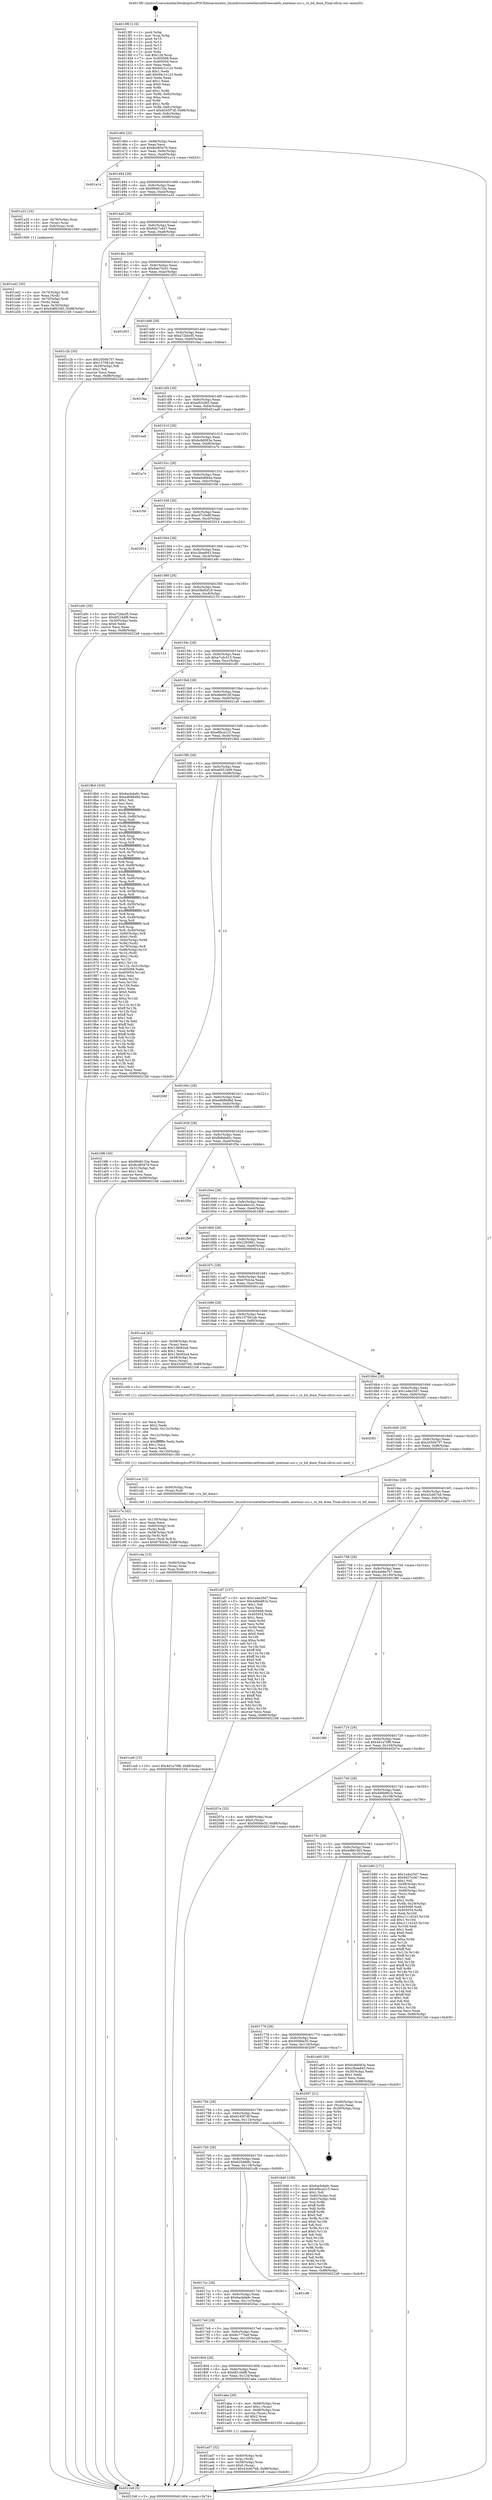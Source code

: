 digraph "0x4013f0" {
  label = "0x4013f0 (/mnt/c/Users/mathe/Desktop/tcc/POCII/binaries/extr_linuxdriversnetethernetfreescalefs_enetmac-scc.c_rx_bd_done_Final-ollvm.out::main(0))"
  labelloc = "t"
  node[shape=record]

  Entry [label="",width=0.3,height=0.3,shape=circle,fillcolor=black,style=filled]
  "0x401464" [label="{
     0x401464 [32]\l
     | [instrs]\l
     &nbsp;&nbsp;0x401464 \<+6\>: mov -0x88(%rbp),%eax\l
     &nbsp;&nbsp;0x40146a \<+2\>: mov %eax,%ecx\l
     &nbsp;&nbsp;0x40146c \<+6\>: sub $0x8cd85d78,%ecx\l
     &nbsp;&nbsp;0x401472 \<+6\>: mov %eax,-0x9c(%rbp)\l
     &nbsp;&nbsp;0x401478 \<+6\>: mov %ecx,-0xa0(%rbp)\l
     &nbsp;&nbsp;0x40147e \<+6\>: je 0000000000401a14 \<main+0x624\>\l
  }"]
  "0x401a14" [label="{
     0x401a14\l
  }", style=dashed]
  "0x401484" [label="{
     0x401484 [28]\l
     | [instrs]\l
     &nbsp;&nbsp;0x401484 \<+5\>: jmp 0000000000401489 \<main+0x99\>\l
     &nbsp;&nbsp;0x401489 \<+6\>: mov -0x9c(%rbp),%eax\l
     &nbsp;&nbsp;0x40148f \<+5\>: sub $0x9948133a,%eax\l
     &nbsp;&nbsp;0x401494 \<+6\>: mov %eax,-0xa4(%rbp)\l
     &nbsp;&nbsp;0x40149a \<+6\>: je 0000000000401a32 \<main+0x642\>\l
  }"]
  Exit [label="",width=0.3,height=0.3,shape=circle,fillcolor=black,style=filled,peripheries=2]
  "0x401a32" [label="{
     0x401a32 [16]\l
     | [instrs]\l
     &nbsp;&nbsp;0x401a32 \<+4\>: mov -0x78(%rbp),%rax\l
     &nbsp;&nbsp;0x401a36 \<+3\>: mov (%rax),%rax\l
     &nbsp;&nbsp;0x401a39 \<+4\>: mov 0x8(%rax),%rdi\l
     &nbsp;&nbsp;0x401a3d \<+5\>: call 0000000000401060 \<atoi@plt\>\l
     | [calls]\l
     &nbsp;&nbsp;0x401060 \{1\} (unknown)\l
  }"]
  "0x4014a0" [label="{
     0x4014a0 [28]\l
     | [instrs]\l
     &nbsp;&nbsp;0x4014a0 \<+5\>: jmp 00000000004014a5 \<main+0xb5\>\l
     &nbsp;&nbsp;0x4014a5 \<+6\>: mov -0x9c(%rbp),%eax\l
     &nbsp;&nbsp;0x4014ab \<+5\>: sub $0x9d27cd47,%eax\l
     &nbsp;&nbsp;0x4014b0 \<+6\>: mov %eax,-0xa8(%rbp)\l
     &nbsp;&nbsp;0x4014b6 \<+6\>: je 0000000000401c2b \<main+0x83b\>\l
  }"]
  "0x401ce9" [label="{
     0x401ce9 [15]\l
     | [instrs]\l
     &nbsp;&nbsp;0x401ce9 \<+10\>: movl $0x4d1a70f9,-0x88(%rbp)\l
     &nbsp;&nbsp;0x401cf3 \<+5\>: jmp 00000000004021b8 \<main+0xdc8\>\l
  }"]
  "0x401c2b" [label="{
     0x401c2b [30]\l
     | [instrs]\l
     &nbsp;&nbsp;0x401c2b \<+5\>: mov $0x2050b757,%eax\l
     &nbsp;&nbsp;0x401c30 \<+5\>: mov $0x157081ab,%ecx\l
     &nbsp;&nbsp;0x401c35 \<+3\>: mov -0x29(%rbp),%dl\l
     &nbsp;&nbsp;0x401c38 \<+3\>: test $0x1,%dl\l
     &nbsp;&nbsp;0x401c3b \<+3\>: cmovne %ecx,%eax\l
     &nbsp;&nbsp;0x401c3e \<+6\>: mov %eax,-0x88(%rbp)\l
     &nbsp;&nbsp;0x401c44 \<+5\>: jmp 00000000004021b8 \<main+0xdc8\>\l
  }"]
  "0x4014bc" [label="{
     0x4014bc [28]\l
     | [instrs]\l
     &nbsp;&nbsp;0x4014bc \<+5\>: jmp 00000000004014c1 \<main+0xd1\>\l
     &nbsp;&nbsp;0x4014c1 \<+6\>: mov -0x9c(%rbp),%eax\l
     &nbsp;&nbsp;0x4014c7 \<+5\>: sub $0x9ee75c01,%eax\l
     &nbsp;&nbsp;0x4014cc \<+6\>: mov %eax,-0xac(%rbp)\l
     &nbsp;&nbsp;0x4014d2 \<+6\>: je 0000000000401d53 \<main+0x963\>\l
  }"]
  "0x401cda" [label="{
     0x401cda [15]\l
     | [instrs]\l
     &nbsp;&nbsp;0x401cda \<+4\>: mov -0x60(%rbp),%rax\l
     &nbsp;&nbsp;0x401cde \<+3\>: mov (%rax),%rax\l
     &nbsp;&nbsp;0x401ce1 \<+3\>: mov %rax,%rdi\l
     &nbsp;&nbsp;0x401ce4 \<+5\>: call 0000000000401030 \<free@plt\>\l
     | [calls]\l
     &nbsp;&nbsp;0x401030 \{1\} (unknown)\l
  }"]
  "0x401d53" [label="{
     0x401d53\l
  }", style=dashed]
  "0x4014d8" [label="{
     0x4014d8 [28]\l
     | [instrs]\l
     &nbsp;&nbsp;0x4014d8 \<+5\>: jmp 00000000004014dd \<main+0xed\>\l
     &nbsp;&nbsp;0x4014dd \<+6\>: mov -0x9c(%rbp),%eax\l
     &nbsp;&nbsp;0x4014e3 \<+5\>: sub $0xa72bbcf5,%eax\l
     &nbsp;&nbsp;0x4014e8 \<+6\>: mov %eax,-0xb0(%rbp)\l
     &nbsp;&nbsp;0x4014ee \<+6\>: je 0000000000401faa \<main+0xbba\>\l
  }"]
  "0x401c7a" [label="{
     0x401c7a [42]\l
     | [instrs]\l
     &nbsp;&nbsp;0x401c7a \<+6\>: mov -0x130(%rbp),%ecx\l
     &nbsp;&nbsp;0x401c80 \<+3\>: imul %eax,%ecx\l
     &nbsp;&nbsp;0x401c83 \<+4\>: mov -0x60(%rbp),%rdi\l
     &nbsp;&nbsp;0x401c87 \<+3\>: mov (%rdi),%rdi\l
     &nbsp;&nbsp;0x401c8a \<+4\>: mov -0x58(%rbp),%r8\l
     &nbsp;&nbsp;0x401c8e \<+3\>: movslq (%r8),%r8\l
     &nbsp;&nbsp;0x401c91 \<+4\>: mov %ecx,(%rdi,%r8,4)\l
     &nbsp;&nbsp;0x401c95 \<+10\>: movl $0x67fcb3a,-0x88(%rbp)\l
     &nbsp;&nbsp;0x401c9f \<+5\>: jmp 00000000004021b8 \<main+0xdc8\>\l
  }"]
  "0x401faa" [label="{
     0x401faa\l
  }", style=dashed]
  "0x4014f4" [label="{
     0x4014f4 [28]\l
     | [instrs]\l
     &nbsp;&nbsp;0x4014f4 \<+5\>: jmp 00000000004014f9 \<main+0x109\>\l
     &nbsp;&nbsp;0x4014f9 \<+6\>: mov -0x9c(%rbp),%eax\l
     &nbsp;&nbsp;0x4014ff \<+5\>: sub $0xaf53cf05,%eax\l
     &nbsp;&nbsp;0x401504 \<+6\>: mov %eax,-0xb4(%rbp)\l
     &nbsp;&nbsp;0x40150a \<+6\>: je 0000000000401ea8 \<main+0xab8\>\l
  }"]
  "0x401c4e" [label="{
     0x401c4e [44]\l
     | [instrs]\l
     &nbsp;&nbsp;0x401c4e \<+2\>: xor %ecx,%ecx\l
     &nbsp;&nbsp;0x401c50 \<+5\>: mov $0x2,%edx\l
     &nbsp;&nbsp;0x401c55 \<+6\>: mov %edx,-0x12c(%rbp)\l
     &nbsp;&nbsp;0x401c5b \<+1\>: cltd\l
     &nbsp;&nbsp;0x401c5c \<+6\>: mov -0x12c(%rbp),%esi\l
     &nbsp;&nbsp;0x401c62 \<+2\>: idiv %esi\l
     &nbsp;&nbsp;0x401c64 \<+6\>: imul $0xfffffffe,%edx,%edx\l
     &nbsp;&nbsp;0x401c6a \<+3\>: sub $0x1,%ecx\l
     &nbsp;&nbsp;0x401c6d \<+2\>: sub %ecx,%edx\l
     &nbsp;&nbsp;0x401c6f \<+6\>: mov %edx,-0x130(%rbp)\l
     &nbsp;&nbsp;0x401c75 \<+5\>: call 0000000000401160 \<next_i\>\l
     | [calls]\l
     &nbsp;&nbsp;0x401160 \{1\} (/mnt/c/Users/mathe/Desktop/tcc/POCII/binaries/extr_linuxdriversnetethernetfreescalefs_enetmac-scc.c_rx_bd_done_Final-ollvm.out::next_i)\l
  }"]
  "0x401ea8" [label="{
     0x401ea8\l
  }", style=dashed]
  "0x401510" [label="{
     0x401510 [28]\l
     | [instrs]\l
     &nbsp;&nbsp;0x401510 \<+5\>: jmp 0000000000401515 \<main+0x125\>\l
     &nbsp;&nbsp;0x401515 \<+6\>: mov -0x9c(%rbp),%eax\l
     &nbsp;&nbsp;0x40151b \<+5\>: sub $0xbc8d083a,%eax\l
     &nbsp;&nbsp;0x401520 \<+6\>: mov %eax,-0xb8(%rbp)\l
     &nbsp;&nbsp;0x401526 \<+6\>: je 0000000000401a7e \<main+0x68e\>\l
  }"]
  "0x401ad7" [label="{
     0x401ad7 [32]\l
     | [instrs]\l
     &nbsp;&nbsp;0x401ad7 \<+4\>: mov -0x60(%rbp),%rdi\l
     &nbsp;&nbsp;0x401adb \<+3\>: mov %rax,(%rdi)\l
     &nbsp;&nbsp;0x401ade \<+4\>: mov -0x58(%rbp),%rax\l
     &nbsp;&nbsp;0x401ae2 \<+6\>: movl $0x0,(%rax)\l
     &nbsp;&nbsp;0x401ae8 \<+10\>: movl $0x43cb07e6,-0x88(%rbp)\l
     &nbsp;&nbsp;0x401af2 \<+5\>: jmp 00000000004021b8 \<main+0xdc8\>\l
  }"]
  "0x401a7e" [label="{
     0x401a7e\l
  }", style=dashed]
  "0x40152c" [label="{
     0x40152c [28]\l
     | [instrs]\l
     &nbsp;&nbsp;0x40152c \<+5\>: jmp 0000000000401531 \<main+0x141\>\l
     &nbsp;&nbsp;0x401531 \<+6\>: mov -0x9c(%rbp),%eax\l
     &nbsp;&nbsp;0x401537 \<+5\>: sub $0xbebd6b4a,%eax\l
     &nbsp;&nbsp;0x40153c \<+6\>: mov %eax,-0xbc(%rbp)\l
     &nbsp;&nbsp;0x401542 \<+6\>: je 0000000000401f4f \<main+0xb5f\>\l
  }"]
  "0x401820" [label="{
     0x401820\l
  }", style=dashed]
  "0x401f4f" [label="{
     0x401f4f\l
  }", style=dashed]
  "0x401548" [label="{
     0x401548 [28]\l
     | [instrs]\l
     &nbsp;&nbsp;0x401548 \<+5\>: jmp 000000000040154d \<main+0x15d\>\l
     &nbsp;&nbsp;0x40154d \<+6\>: mov -0x9c(%rbp),%eax\l
     &nbsp;&nbsp;0x401553 \<+5\>: sub $0xc07c5e9f,%eax\l
     &nbsp;&nbsp;0x401558 \<+6\>: mov %eax,-0xc0(%rbp)\l
     &nbsp;&nbsp;0x40155e \<+6\>: je 0000000000402014 \<main+0xc24\>\l
  }"]
  "0x401aba" [label="{
     0x401aba [29]\l
     | [instrs]\l
     &nbsp;&nbsp;0x401aba \<+4\>: mov -0x68(%rbp),%rax\l
     &nbsp;&nbsp;0x401abe \<+6\>: movl $0x1,(%rax)\l
     &nbsp;&nbsp;0x401ac4 \<+4\>: mov -0x68(%rbp),%rax\l
     &nbsp;&nbsp;0x401ac8 \<+3\>: movslq (%rax),%rax\l
     &nbsp;&nbsp;0x401acb \<+4\>: shl $0x2,%rax\l
     &nbsp;&nbsp;0x401acf \<+3\>: mov %rax,%rdi\l
     &nbsp;&nbsp;0x401ad2 \<+5\>: call 0000000000401050 \<malloc@plt\>\l
     | [calls]\l
     &nbsp;&nbsp;0x401050 \{1\} (unknown)\l
  }"]
  "0x402014" [label="{
     0x402014\l
  }", style=dashed]
  "0x401564" [label="{
     0x401564 [28]\l
     | [instrs]\l
     &nbsp;&nbsp;0x401564 \<+5\>: jmp 0000000000401569 \<main+0x179\>\l
     &nbsp;&nbsp;0x401569 \<+6\>: mov -0x9c(%rbp),%eax\l
     &nbsp;&nbsp;0x40156f \<+5\>: sub $0xc3bee843,%eax\l
     &nbsp;&nbsp;0x401574 \<+6\>: mov %eax,-0xc4(%rbp)\l
     &nbsp;&nbsp;0x40157a \<+6\>: je 0000000000401a9c \<main+0x6ac\>\l
  }"]
  "0x401804" [label="{
     0x401804 [28]\l
     | [instrs]\l
     &nbsp;&nbsp;0x401804 \<+5\>: jmp 0000000000401809 \<main+0x419\>\l
     &nbsp;&nbsp;0x401809 \<+6\>: mov -0x9c(%rbp),%eax\l
     &nbsp;&nbsp;0x40180f \<+5\>: sub $0x6f216df8,%eax\l
     &nbsp;&nbsp;0x401814 \<+6\>: mov %eax,-0x124(%rbp)\l
     &nbsp;&nbsp;0x40181a \<+6\>: je 0000000000401aba \<main+0x6ca\>\l
  }"]
  "0x401a9c" [label="{
     0x401a9c [30]\l
     | [instrs]\l
     &nbsp;&nbsp;0x401a9c \<+5\>: mov $0xa72bbcf5,%eax\l
     &nbsp;&nbsp;0x401aa1 \<+5\>: mov $0x6f216df8,%ecx\l
     &nbsp;&nbsp;0x401aa6 \<+3\>: mov -0x30(%rbp),%edx\l
     &nbsp;&nbsp;0x401aa9 \<+3\>: cmp $0x0,%edx\l
     &nbsp;&nbsp;0x401aac \<+3\>: cmove %ecx,%eax\l
     &nbsp;&nbsp;0x401aaf \<+6\>: mov %eax,-0x88(%rbp)\l
     &nbsp;&nbsp;0x401ab5 \<+5\>: jmp 00000000004021b8 \<main+0xdc8\>\l
  }"]
  "0x401580" [label="{
     0x401580 [28]\l
     | [instrs]\l
     &nbsp;&nbsp;0x401580 \<+5\>: jmp 0000000000401585 \<main+0x195\>\l
     &nbsp;&nbsp;0x401585 \<+6\>: mov -0x9c(%rbp),%eax\l
     &nbsp;&nbsp;0x40158b \<+5\>: sub $0xd3bd5d18,%eax\l
     &nbsp;&nbsp;0x401590 \<+6\>: mov %eax,-0xc8(%rbp)\l
     &nbsp;&nbsp;0x401596 \<+6\>: je 0000000000402153 \<main+0xd63\>\l
  }"]
  "0x401de2" [label="{
     0x401de2\l
  }", style=dashed]
  "0x402153" [label="{
     0x402153\l
  }", style=dashed]
  "0x40159c" [label="{
     0x40159c [28]\l
     | [instrs]\l
     &nbsp;&nbsp;0x40159c \<+5\>: jmp 00000000004015a1 \<main+0x1b1\>\l
     &nbsp;&nbsp;0x4015a1 \<+6\>: mov -0x9c(%rbp),%eax\l
     &nbsp;&nbsp;0x4015a7 \<+5\>: sub $0xe7cdc515,%eax\l
     &nbsp;&nbsp;0x4015ac \<+6\>: mov %eax,-0xcc(%rbp)\l
     &nbsp;&nbsp;0x4015b2 \<+6\>: je 0000000000401df1 \<main+0xa01\>\l
  }"]
  "0x4017e8" [label="{
     0x4017e8 [28]\l
     | [instrs]\l
     &nbsp;&nbsp;0x4017e8 \<+5\>: jmp 00000000004017ed \<main+0x3fd\>\l
     &nbsp;&nbsp;0x4017ed \<+6\>: mov -0x9c(%rbp),%eax\l
     &nbsp;&nbsp;0x4017f3 \<+5\>: sub $0x6c777bef,%eax\l
     &nbsp;&nbsp;0x4017f8 \<+6\>: mov %eax,-0x120(%rbp)\l
     &nbsp;&nbsp;0x4017fe \<+6\>: je 0000000000401de2 \<main+0x9f2\>\l
  }"]
  "0x401df1" [label="{
     0x401df1\l
  }", style=dashed]
  "0x4015b8" [label="{
     0x4015b8 [28]\l
     | [instrs]\l
     &nbsp;&nbsp;0x4015b8 \<+5\>: jmp 00000000004015bd \<main+0x1cd\>\l
     &nbsp;&nbsp;0x4015bd \<+6\>: mov -0x9c(%rbp),%eax\l
     &nbsp;&nbsp;0x4015c3 \<+5\>: sub $0xe8e6916f,%eax\l
     &nbsp;&nbsp;0x4015c8 \<+6\>: mov %eax,-0xd0(%rbp)\l
     &nbsp;&nbsp;0x4015ce \<+6\>: je 00000000004021a9 \<main+0xdb9\>\l
  }"]
  "0x4020ac" [label="{
     0x4020ac\l
  }", style=dashed]
  "0x4021a9" [label="{
     0x4021a9\l
  }", style=dashed]
  "0x4015d4" [label="{
     0x4015d4 [28]\l
     | [instrs]\l
     &nbsp;&nbsp;0x4015d4 \<+5\>: jmp 00000000004015d9 \<main+0x1e9\>\l
     &nbsp;&nbsp;0x4015d9 \<+6\>: mov -0x9c(%rbp),%eax\l
     &nbsp;&nbsp;0x4015df \<+5\>: sub $0xe9bce215,%eax\l
     &nbsp;&nbsp;0x4015e4 \<+6\>: mov %eax,-0xd4(%rbp)\l
     &nbsp;&nbsp;0x4015ea \<+6\>: je 00000000004018b0 \<main+0x4c0\>\l
  }"]
  "0x4017cc" [label="{
     0x4017cc [28]\l
     | [instrs]\l
     &nbsp;&nbsp;0x4017cc \<+5\>: jmp 00000000004017d1 \<main+0x3e1\>\l
     &nbsp;&nbsp;0x4017d1 \<+6\>: mov -0x9c(%rbp),%eax\l
     &nbsp;&nbsp;0x4017d7 \<+5\>: sub $0x6acbda9c,%eax\l
     &nbsp;&nbsp;0x4017dc \<+6\>: mov %eax,-0x11c(%rbp)\l
     &nbsp;&nbsp;0x4017e2 \<+6\>: je 00000000004020ac \<main+0xcbc\>\l
  }"]
  "0x4018b0" [label="{
     0x4018b0 [326]\l
     | [instrs]\l
     &nbsp;&nbsp;0x4018b0 \<+5\>: mov $0x6acbda9c,%eax\l
     &nbsp;&nbsp;0x4018b5 \<+5\>: mov $0xed689d8d,%ecx\l
     &nbsp;&nbsp;0x4018ba \<+2\>: mov $0x1,%dl\l
     &nbsp;&nbsp;0x4018bc \<+2\>: xor %esi,%esi\l
     &nbsp;&nbsp;0x4018be \<+3\>: mov %rsp,%rdi\l
     &nbsp;&nbsp;0x4018c1 \<+4\>: add $0xfffffffffffffff0,%rdi\l
     &nbsp;&nbsp;0x4018c5 \<+3\>: mov %rdi,%rsp\l
     &nbsp;&nbsp;0x4018c8 \<+4\>: mov %rdi,-0x80(%rbp)\l
     &nbsp;&nbsp;0x4018cc \<+3\>: mov %rsp,%rdi\l
     &nbsp;&nbsp;0x4018cf \<+4\>: add $0xfffffffffffffff0,%rdi\l
     &nbsp;&nbsp;0x4018d3 \<+3\>: mov %rdi,%rsp\l
     &nbsp;&nbsp;0x4018d6 \<+3\>: mov %rsp,%r8\l
     &nbsp;&nbsp;0x4018d9 \<+4\>: add $0xfffffffffffffff0,%r8\l
     &nbsp;&nbsp;0x4018dd \<+3\>: mov %r8,%rsp\l
     &nbsp;&nbsp;0x4018e0 \<+4\>: mov %r8,-0x78(%rbp)\l
     &nbsp;&nbsp;0x4018e4 \<+3\>: mov %rsp,%r8\l
     &nbsp;&nbsp;0x4018e7 \<+4\>: add $0xfffffffffffffff0,%r8\l
     &nbsp;&nbsp;0x4018eb \<+3\>: mov %r8,%rsp\l
     &nbsp;&nbsp;0x4018ee \<+4\>: mov %r8,-0x70(%rbp)\l
     &nbsp;&nbsp;0x4018f2 \<+3\>: mov %rsp,%r8\l
     &nbsp;&nbsp;0x4018f5 \<+4\>: add $0xfffffffffffffff0,%r8\l
     &nbsp;&nbsp;0x4018f9 \<+3\>: mov %r8,%rsp\l
     &nbsp;&nbsp;0x4018fc \<+4\>: mov %r8,-0x68(%rbp)\l
     &nbsp;&nbsp;0x401900 \<+3\>: mov %rsp,%r8\l
     &nbsp;&nbsp;0x401903 \<+4\>: add $0xfffffffffffffff0,%r8\l
     &nbsp;&nbsp;0x401907 \<+3\>: mov %r8,%rsp\l
     &nbsp;&nbsp;0x40190a \<+4\>: mov %r8,-0x60(%rbp)\l
     &nbsp;&nbsp;0x40190e \<+3\>: mov %rsp,%r8\l
     &nbsp;&nbsp;0x401911 \<+4\>: add $0xfffffffffffffff0,%r8\l
     &nbsp;&nbsp;0x401915 \<+3\>: mov %r8,%rsp\l
     &nbsp;&nbsp;0x401918 \<+4\>: mov %r8,-0x58(%rbp)\l
     &nbsp;&nbsp;0x40191c \<+3\>: mov %rsp,%r8\l
     &nbsp;&nbsp;0x40191f \<+4\>: add $0xfffffffffffffff0,%r8\l
     &nbsp;&nbsp;0x401923 \<+3\>: mov %r8,%rsp\l
     &nbsp;&nbsp;0x401926 \<+4\>: mov %r8,-0x50(%rbp)\l
     &nbsp;&nbsp;0x40192a \<+3\>: mov %rsp,%r8\l
     &nbsp;&nbsp;0x40192d \<+4\>: add $0xfffffffffffffff0,%r8\l
     &nbsp;&nbsp;0x401931 \<+3\>: mov %r8,%rsp\l
     &nbsp;&nbsp;0x401934 \<+4\>: mov %r8,-0x48(%rbp)\l
     &nbsp;&nbsp;0x401938 \<+3\>: mov %rsp,%r8\l
     &nbsp;&nbsp;0x40193b \<+4\>: add $0xfffffffffffffff0,%r8\l
     &nbsp;&nbsp;0x40193f \<+3\>: mov %r8,%rsp\l
     &nbsp;&nbsp;0x401942 \<+4\>: mov %r8,-0x40(%rbp)\l
     &nbsp;&nbsp;0x401946 \<+4\>: mov -0x80(%rbp),%r8\l
     &nbsp;&nbsp;0x40194a \<+7\>: movl $0x0,(%r8)\l
     &nbsp;&nbsp;0x401951 \<+7\>: mov -0x8c(%rbp),%r9d\l
     &nbsp;&nbsp;0x401958 \<+3\>: mov %r9d,(%rdi)\l
     &nbsp;&nbsp;0x40195b \<+4\>: mov -0x78(%rbp),%r8\l
     &nbsp;&nbsp;0x40195f \<+7\>: mov -0x98(%rbp),%r10\l
     &nbsp;&nbsp;0x401966 \<+3\>: mov %r10,(%r8)\l
     &nbsp;&nbsp;0x401969 \<+3\>: cmpl $0x2,(%rdi)\l
     &nbsp;&nbsp;0x40196c \<+4\>: setne %r11b\l
     &nbsp;&nbsp;0x401970 \<+4\>: and $0x1,%r11b\l
     &nbsp;&nbsp;0x401974 \<+4\>: mov %r11b,-0x31(%rbp)\l
     &nbsp;&nbsp;0x401978 \<+7\>: mov 0x405068,%ebx\l
     &nbsp;&nbsp;0x40197f \<+8\>: mov 0x405054,%r14d\l
     &nbsp;&nbsp;0x401987 \<+3\>: sub $0x1,%esi\l
     &nbsp;&nbsp;0x40198a \<+3\>: mov %ebx,%r15d\l
     &nbsp;&nbsp;0x40198d \<+3\>: add %esi,%r15d\l
     &nbsp;&nbsp;0x401990 \<+4\>: imul %r15d,%ebx\l
     &nbsp;&nbsp;0x401994 \<+3\>: and $0x1,%ebx\l
     &nbsp;&nbsp;0x401997 \<+3\>: cmp $0x0,%ebx\l
     &nbsp;&nbsp;0x40199a \<+4\>: sete %r11b\l
     &nbsp;&nbsp;0x40199e \<+4\>: cmp $0xa,%r14d\l
     &nbsp;&nbsp;0x4019a2 \<+4\>: setl %r12b\l
     &nbsp;&nbsp;0x4019a6 \<+3\>: mov %r11b,%r13b\l
     &nbsp;&nbsp;0x4019a9 \<+4\>: xor $0xff,%r13b\l
     &nbsp;&nbsp;0x4019ad \<+3\>: mov %r12b,%sil\l
     &nbsp;&nbsp;0x4019b0 \<+4\>: xor $0xff,%sil\l
     &nbsp;&nbsp;0x4019b4 \<+3\>: xor $0x1,%dl\l
     &nbsp;&nbsp;0x4019b7 \<+3\>: mov %r13b,%dil\l
     &nbsp;&nbsp;0x4019ba \<+4\>: and $0xff,%dil\l
     &nbsp;&nbsp;0x4019be \<+3\>: and %dl,%r11b\l
     &nbsp;&nbsp;0x4019c1 \<+3\>: mov %sil,%r8b\l
     &nbsp;&nbsp;0x4019c4 \<+4\>: and $0xff,%r8b\l
     &nbsp;&nbsp;0x4019c8 \<+3\>: and %dl,%r12b\l
     &nbsp;&nbsp;0x4019cb \<+3\>: or %r11b,%dil\l
     &nbsp;&nbsp;0x4019ce \<+3\>: or %r12b,%r8b\l
     &nbsp;&nbsp;0x4019d1 \<+3\>: xor %r8b,%dil\l
     &nbsp;&nbsp;0x4019d4 \<+3\>: or %sil,%r13b\l
     &nbsp;&nbsp;0x4019d7 \<+4\>: xor $0xff,%r13b\l
     &nbsp;&nbsp;0x4019db \<+3\>: or $0x1,%dl\l
     &nbsp;&nbsp;0x4019de \<+3\>: and %dl,%r13b\l
     &nbsp;&nbsp;0x4019e1 \<+3\>: or %r13b,%dil\l
     &nbsp;&nbsp;0x4019e4 \<+4\>: test $0x1,%dil\l
     &nbsp;&nbsp;0x4019e8 \<+3\>: cmovne %ecx,%eax\l
     &nbsp;&nbsp;0x4019eb \<+6\>: mov %eax,-0x88(%rbp)\l
     &nbsp;&nbsp;0x4019f1 \<+5\>: jmp 00000000004021b8 \<main+0xdc8\>\l
  }"]
  "0x4015f0" [label="{
     0x4015f0 [28]\l
     | [instrs]\l
     &nbsp;&nbsp;0x4015f0 \<+5\>: jmp 00000000004015f5 \<main+0x205\>\l
     &nbsp;&nbsp;0x4015f5 \<+6\>: mov -0x9c(%rbp),%eax\l
     &nbsp;&nbsp;0x4015fb \<+5\>: sub $0xeb051b06,%eax\l
     &nbsp;&nbsp;0x401600 \<+6\>: mov %eax,-0xd8(%rbp)\l
     &nbsp;&nbsp;0x401606 \<+6\>: je 000000000040206f \<main+0xc7f\>\l
  }"]
  "0x401cf8" [label="{
     0x401cf8\l
  }", style=dashed]
  "0x40206f" [label="{
     0x40206f\l
  }", style=dashed]
  "0x40160c" [label="{
     0x40160c [28]\l
     | [instrs]\l
     &nbsp;&nbsp;0x40160c \<+5\>: jmp 0000000000401611 \<main+0x221\>\l
     &nbsp;&nbsp;0x401611 \<+6\>: mov -0x9c(%rbp),%eax\l
     &nbsp;&nbsp;0x401617 \<+5\>: sub $0xed689d8d,%eax\l
     &nbsp;&nbsp;0x40161c \<+6\>: mov %eax,-0xdc(%rbp)\l
     &nbsp;&nbsp;0x401622 \<+6\>: je 00000000004019f6 \<main+0x606\>\l
  }"]
  "0x401a42" [label="{
     0x401a42 [30]\l
     | [instrs]\l
     &nbsp;&nbsp;0x401a42 \<+4\>: mov -0x70(%rbp),%rdi\l
     &nbsp;&nbsp;0x401a46 \<+2\>: mov %eax,(%rdi)\l
     &nbsp;&nbsp;0x401a48 \<+4\>: mov -0x70(%rbp),%rdi\l
     &nbsp;&nbsp;0x401a4c \<+2\>: mov (%rdi),%eax\l
     &nbsp;&nbsp;0x401a4e \<+3\>: mov %eax,-0x30(%rbp)\l
     &nbsp;&nbsp;0x401a51 \<+10\>: movl $0x4d861fd3,-0x88(%rbp)\l
     &nbsp;&nbsp;0x401a5b \<+5\>: jmp 00000000004021b8 \<main+0xdc8\>\l
  }"]
  "0x4019f6" [label="{
     0x4019f6 [30]\l
     | [instrs]\l
     &nbsp;&nbsp;0x4019f6 \<+5\>: mov $0x9948133a,%eax\l
     &nbsp;&nbsp;0x4019fb \<+5\>: mov $0x8cd85d78,%ecx\l
     &nbsp;&nbsp;0x401a00 \<+3\>: mov -0x31(%rbp),%dl\l
     &nbsp;&nbsp;0x401a03 \<+3\>: test $0x1,%dl\l
     &nbsp;&nbsp;0x401a06 \<+3\>: cmovne %ecx,%eax\l
     &nbsp;&nbsp;0x401a09 \<+6\>: mov %eax,-0x88(%rbp)\l
     &nbsp;&nbsp;0x401a0f \<+5\>: jmp 00000000004021b8 \<main+0xdc8\>\l
  }"]
  "0x401628" [label="{
     0x401628 [28]\l
     | [instrs]\l
     &nbsp;&nbsp;0x401628 \<+5\>: jmp 000000000040162d \<main+0x23d\>\l
     &nbsp;&nbsp;0x40162d \<+6\>: mov -0x9c(%rbp),%eax\l
     &nbsp;&nbsp;0x401633 \<+5\>: sub $0xfb8abd2c,%eax\l
     &nbsp;&nbsp;0x401638 \<+6\>: mov %eax,-0xe0(%rbp)\l
     &nbsp;&nbsp;0x40163e \<+6\>: je 0000000000401f5e \<main+0xb6e\>\l
  }"]
  "0x4013f0" [label="{
     0x4013f0 [116]\l
     | [instrs]\l
     &nbsp;&nbsp;0x4013f0 \<+1\>: push %rbp\l
     &nbsp;&nbsp;0x4013f1 \<+3\>: mov %rsp,%rbp\l
     &nbsp;&nbsp;0x4013f4 \<+2\>: push %r15\l
     &nbsp;&nbsp;0x4013f6 \<+2\>: push %r14\l
     &nbsp;&nbsp;0x4013f8 \<+2\>: push %r13\l
     &nbsp;&nbsp;0x4013fa \<+2\>: push %r12\l
     &nbsp;&nbsp;0x4013fc \<+1\>: push %rbx\l
     &nbsp;&nbsp;0x4013fd \<+7\>: sub $0x128,%rsp\l
     &nbsp;&nbsp;0x401404 \<+7\>: mov 0x405068,%eax\l
     &nbsp;&nbsp;0x40140b \<+7\>: mov 0x405054,%ecx\l
     &nbsp;&nbsp;0x401412 \<+2\>: mov %eax,%edx\l
     &nbsp;&nbsp;0x401414 \<+6\>: sub $0x94c1c123,%edx\l
     &nbsp;&nbsp;0x40141a \<+3\>: sub $0x1,%edx\l
     &nbsp;&nbsp;0x40141d \<+6\>: add $0x94c1c123,%edx\l
     &nbsp;&nbsp;0x401423 \<+3\>: imul %edx,%eax\l
     &nbsp;&nbsp;0x401426 \<+3\>: and $0x1,%eax\l
     &nbsp;&nbsp;0x401429 \<+3\>: cmp $0x0,%eax\l
     &nbsp;&nbsp;0x40142c \<+4\>: sete %r8b\l
     &nbsp;&nbsp;0x401430 \<+4\>: and $0x1,%r8b\l
     &nbsp;&nbsp;0x401434 \<+7\>: mov %r8b,-0x82(%rbp)\l
     &nbsp;&nbsp;0x40143b \<+3\>: cmp $0xa,%ecx\l
     &nbsp;&nbsp;0x40143e \<+4\>: setl %r8b\l
     &nbsp;&nbsp;0x401442 \<+4\>: and $0x1,%r8b\l
     &nbsp;&nbsp;0x401446 \<+7\>: mov %r8b,-0x81(%rbp)\l
     &nbsp;&nbsp;0x40144d \<+10\>: movl $0x6245f7df,-0x88(%rbp)\l
     &nbsp;&nbsp;0x401457 \<+6\>: mov %edi,-0x8c(%rbp)\l
     &nbsp;&nbsp;0x40145d \<+7\>: mov %rsi,-0x98(%rbp)\l
  }"]
  "0x401f5e" [label="{
     0x401f5e\l
  }", style=dashed]
  "0x401644" [label="{
     0x401644 [28]\l
     | [instrs]\l
     &nbsp;&nbsp;0x401644 \<+5\>: jmp 0000000000401649 \<main+0x259\>\l
     &nbsp;&nbsp;0x401649 \<+6\>: mov -0x9c(%rbp),%eax\l
     &nbsp;&nbsp;0x40164f \<+5\>: sub $0xfcebe1b1,%eax\l
     &nbsp;&nbsp;0x401654 \<+6\>: mov %eax,-0xe4(%rbp)\l
     &nbsp;&nbsp;0x40165a \<+6\>: je 0000000000401fb9 \<main+0xbc9\>\l
  }"]
  "0x4021b8" [label="{
     0x4021b8 [5]\l
     | [instrs]\l
     &nbsp;&nbsp;0x4021b8 \<+5\>: jmp 0000000000401464 \<main+0x74\>\l
  }"]
  "0x401fb9" [label="{
     0x401fb9\l
  }", style=dashed]
  "0x401660" [label="{
     0x401660 [28]\l
     | [instrs]\l
     &nbsp;&nbsp;0x401660 \<+5\>: jmp 0000000000401665 \<main+0x275\>\l
     &nbsp;&nbsp;0x401665 \<+6\>: mov -0x9c(%rbp),%eax\l
     &nbsp;&nbsp;0x40166b \<+5\>: sub $0x22958b1,%eax\l
     &nbsp;&nbsp;0x401670 \<+6\>: mov %eax,-0xe8(%rbp)\l
     &nbsp;&nbsp;0x401676 \<+6\>: je 0000000000401e15 \<main+0xa25\>\l
  }"]
  "0x4017b0" [label="{
     0x4017b0 [28]\l
     | [instrs]\l
     &nbsp;&nbsp;0x4017b0 \<+5\>: jmp 00000000004017b5 \<main+0x3c5\>\l
     &nbsp;&nbsp;0x4017b5 \<+6\>: mov -0x9c(%rbp),%eax\l
     &nbsp;&nbsp;0x4017bb \<+5\>: sub $0x635d66fc,%eax\l
     &nbsp;&nbsp;0x4017c0 \<+6\>: mov %eax,-0x118(%rbp)\l
     &nbsp;&nbsp;0x4017c6 \<+6\>: je 0000000000401cf8 \<main+0x908\>\l
  }"]
  "0x401e15" [label="{
     0x401e15\l
  }", style=dashed]
  "0x40167c" [label="{
     0x40167c [28]\l
     | [instrs]\l
     &nbsp;&nbsp;0x40167c \<+5\>: jmp 0000000000401681 \<main+0x291\>\l
     &nbsp;&nbsp;0x401681 \<+6\>: mov -0x9c(%rbp),%eax\l
     &nbsp;&nbsp;0x401687 \<+5\>: sub $0x67fcb3a,%eax\l
     &nbsp;&nbsp;0x40168c \<+6\>: mov %eax,-0xec(%rbp)\l
     &nbsp;&nbsp;0x401692 \<+6\>: je 0000000000401ca4 \<main+0x8b4\>\l
  }"]
  "0x401846" [label="{
     0x401846 [106]\l
     | [instrs]\l
     &nbsp;&nbsp;0x401846 \<+5\>: mov $0x6acbda9c,%eax\l
     &nbsp;&nbsp;0x40184b \<+5\>: mov $0xe9bce215,%ecx\l
     &nbsp;&nbsp;0x401850 \<+2\>: mov $0x1,%dl\l
     &nbsp;&nbsp;0x401852 \<+7\>: mov -0x82(%rbp),%sil\l
     &nbsp;&nbsp;0x401859 \<+7\>: mov -0x81(%rbp),%dil\l
     &nbsp;&nbsp;0x401860 \<+3\>: mov %sil,%r8b\l
     &nbsp;&nbsp;0x401863 \<+4\>: xor $0xff,%r8b\l
     &nbsp;&nbsp;0x401867 \<+3\>: mov %dil,%r9b\l
     &nbsp;&nbsp;0x40186a \<+4\>: xor $0xff,%r9b\l
     &nbsp;&nbsp;0x40186e \<+3\>: xor $0x0,%dl\l
     &nbsp;&nbsp;0x401871 \<+3\>: mov %r8b,%r10b\l
     &nbsp;&nbsp;0x401874 \<+4\>: and $0x0,%r10b\l
     &nbsp;&nbsp;0x401878 \<+3\>: and %dl,%sil\l
     &nbsp;&nbsp;0x40187b \<+3\>: mov %r9b,%r11b\l
     &nbsp;&nbsp;0x40187e \<+4\>: and $0x0,%r11b\l
     &nbsp;&nbsp;0x401882 \<+3\>: and %dl,%dil\l
     &nbsp;&nbsp;0x401885 \<+3\>: or %sil,%r10b\l
     &nbsp;&nbsp;0x401888 \<+3\>: or %dil,%r11b\l
     &nbsp;&nbsp;0x40188b \<+3\>: xor %r11b,%r10b\l
     &nbsp;&nbsp;0x40188e \<+3\>: or %r9b,%r8b\l
     &nbsp;&nbsp;0x401891 \<+4\>: xor $0xff,%r8b\l
     &nbsp;&nbsp;0x401895 \<+3\>: or $0x0,%dl\l
     &nbsp;&nbsp;0x401898 \<+3\>: and %dl,%r8b\l
     &nbsp;&nbsp;0x40189b \<+3\>: or %r8b,%r10b\l
     &nbsp;&nbsp;0x40189e \<+4\>: test $0x1,%r10b\l
     &nbsp;&nbsp;0x4018a2 \<+3\>: cmovne %ecx,%eax\l
     &nbsp;&nbsp;0x4018a5 \<+6\>: mov %eax,-0x88(%rbp)\l
     &nbsp;&nbsp;0x4018ab \<+5\>: jmp 00000000004021b8 \<main+0xdc8\>\l
  }"]
  "0x401ca4" [label="{
     0x401ca4 [42]\l
     | [instrs]\l
     &nbsp;&nbsp;0x401ca4 \<+4\>: mov -0x58(%rbp),%rax\l
     &nbsp;&nbsp;0x401ca8 \<+2\>: mov (%rax),%ecx\l
     &nbsp;&nbsp;0x401caa \<+6\>: sub $0x13b082a4,%ecx\l
     &nbsp;&nbsp;0x401cb0 \<+3\>: add $0x1,%ecx\l
     &nbsp;&nbsp;0x401cb3 \<+6\>: add $0x13b082a4,%ecx\l
     &nbsp;&nbsp;0x401cb9 \<+4\>: mov -0x58(%rbp),%rax\l
     &nbsp;&nbsp;0x401cbd \<+2\>: mov %ecx,(%rax)\l
     &nbsp;&nbsp;0x401cbf \<+10\>: movl $0x43cb07e6,-0x88(%rbp)\l
     &nbsp;&nbsp;0x401cc9 \<+5\>: jmp 00000000004021b8 \<main+0xdc8\>\l
  }"]
  "0x401698" [label="{
     0x401698 [28]\l
     | [instrs]\l
     &nbsp;&nbsp;0x401698 \<+5\>: jmp 000000000040169d \<main+0x2ad\>\l
     &nbsp;&nbsp;0x40169d \<+6\>: mov -0x9c(%rbp),%eax\l
     &nbsp;&nbsp;0x4016a3 \<+5\>: sub $0x157081ab,%eax\l
     &nbsp;&nbsp;0x4016a8 \<+6\>: mov %eax,-0xf0(%rbp)\l
     &nbsp;&nbsp;0x4016ae \<+6\>: je 0000000000401c49 \<main+0x859\>\l
  }"]
  "0x401794" [label="{
     0x401794 [28]\l
     | [instrs]\l
     &nbsp;&nbsp;0x401794 \<+5\>: jmp 0000000000401799 \<main+0x3a9\>\l
     &nbsp;&nbsp;0x401799 \<+6\>: mov -0x9c(%rbp),%eax\l
     &nbsp;&nbsp;0x40179f \<+5\>: sub $0x6245f7df,%eax\l
     &nbsp;&nbsp;0x4017a4 \<+6\>: mov %eax,-0x114(%rbp)\l
     &nbsp;&nbsp;0x4017aa \<+6\>: je 0000000000401846 \<main+0x456\>\l
  }"]
  "0x401c49" [label="{
     0x401c49 [5]\l
     | [instrs]\l
     &nbsp;&nbsp;0x401c49 \<+5\>: call 0000000000401160 \<next_i\>\l
     | [calls]\l
     &nbsp;&nbsp;0x401160 \{1\} (/mnt/c/Users/mathe/Desktop/tcc/POCII/binaries/extr_linuxdriversnetethernetfreescalefs_enetmac-scc.c_rx_bd_done_Final-ollvm.out::next_i)\l
  }"]
  "0x4016b4" [label="{
     0x4016b4 [28]\l
     | [instrs]\l
     &nbsp;&nbsp;0x4016b4 \<+5\>: jmp 00000000004016b9 \<main+0x2c9\>\l
     &nbsp;&nbsp;0x4016b9 \<+6\>: mov -0x9c(%rbp),%eax\l
     &nbsp;&nbsp;0x4016bf \<+5\>: sub $0x1a4e25d7,%eax\l
     &nbsp;&nbsp;0x4016c4 \<+6\>: mov %eax,-0xf4(%rbp)\l
     &nbsp;&nbsp;0x4016ca \<+6\>: je 00000000004020f1 \<main+0xd01\>\l
  }"]
  "0x402097" [label="{
     0x402097 [21]\l
     | [instrs]\l
     &nbsp;&nbsp;0x402097 \<+4\>: mov -0x80(%rbp),%rax\l
     &nbsp;&nbsp;0x40209b \<+2\>: mov (%rax),%eax\l
     &nbsp;&nbsp;0x40209d \<+4\>: lea -0x28(%rbp),%rsp\l
     &nbsp;&nbsp;0x4020a1 \<+1\>: pop %rbx\l
     &nbsp;&nbsp;0x4020a2 \<+2\>: pop %r12\l
     &nbsp;&nbsp;0x4020a4 \<+2\>: pop %r13\l
     &nbsp;&nbsp;0x4020a6 \<+2\>: pop %r14\l
     &nbsp;&nbsp;0x4020a8 \<+2\>: pop %r15\l
     &nbsp;&nbsp;0x4020aa \<+1\>: pop %rbp\l
     &nbsp;&nbsp;0x4020ab \<+1\>: ret\l
  }"]
  "0x4020f1" [label="{
     0x4020f1\l
  }", style=dashed]
  "0x4016d0" [label="{
     0x4016d0 [28]\l
     | [instrs]\l
     &nbsp;&nbsp;0x4016d0 \<+5\>: jmp 00000000004016d5 \<main+0x2e5\>\l
     &nbsp;&nbsp;0x4016d5 \<+6\>: mov -0x9c(%rbp),%eax\l
     &nbsp;&nbsp;0x4016db \<+5\>: sub $0x2050b757,%eax\l
     &nbsp;&nbsp;0x4016e0 \<+6\>: mov %eax,-0xf8(%rbp)\l
     &nbsp;&nbsp;0x4016e6 \<+6\>: je 0000000000401cce \<main+0x8de\>\l
  }"]
  "0x401778" [label="{
     0x401778 [28]\l
     | [instrs]\l
     &nbsp;&nbsp;0x401778 \<+5\>: jmp 000000000040177d \<main+0x38d\>\l
     &nbsp;&nbsp;0x40177d \<+6\>: mov -0x9c(%rbp),%eax\l
     &nbsp;&nbsp;0x401783 \<+5\>: sub $0x500fde35,%eax\l
     &nbsp;&nbsp;0x401788 \<+6\>: mov %eax,-0x110(%rbp)\l
     &nbsp;&nbsp;0x40178e \<+6\>: je 0000000000402097 \<main+0xca7\>\l
  }"]
  "0x401cce" [label="{
     0x401cce [12]\l
     | [instrs]\l
     &nbsp;&nbsp;0x401cce \<+4\>: mov -0x60(%rbp),%rax\l
     &nbsp;&nbsp;0x401cd2 \<+3\>: mov (%rax),%rdi\l
     &nbsp;&nbsp;0x401cd5 \<+5\>: call 00000000004013e0 \<rx_bd_done\>\l
     | [calls]\l
     &nbsp;&nbsp;0x4013e0 \{1\} (/mnt/c/Users/mathe/Desktop/tcc/POCII/binaries/extr_linuxdriversnetethernetfreescalefs_enetmac-scc.c_rx_bd_done_Final-ollvm.out::rx_bd_done)\l
  }"]
  "0x4016ec" [label="{
     0x4016ec [28]\l
     | [instrs]\l
     &nbsp;&nbsp;0x4016ec \<+5\>: jmp 00000000004016f1 \<main+0x301\>\l
     &nbsp;&nbsp;0x4016f1 \<+6\>: mov -0x9c(%rbp),%eax\l
     &nbsp;&nbsp;0x4016f7 \<+5\>: sub $0x43cb07e6,%eax\l
     &nbsp;&nbsp;0x4016fc \<+6\>: mov %eax,-0xfc(%rbp)\l
     &nbsp;&nbsp;0x401702 \<+6\>: je 0000000000401af7 \<main+0x707\>\l
  }"]
  "0x401a60" [label="{
     0x401a60 [30]\l
     | [instrs]\l
     &nbsp;&nbsp;0x401a60 \<+5\>: mov $0xbc8d083a,%eax\l
     &nbsp;&nbsp;0x401a65 \<+5\>: mov $0xc3bee843,%ecx\l
     &nbsp;&nbsp;0x401a6a \<+3\>: mov -0x30(%rbp),%edx\l
     &nbsp;&nbsp;0x401a6d \<+3\>: cmp $0x1,%edx\l
     &nbsp;&nbsp;0x401a70 \<+3\>: cmovl %ecx,%eax\l
     &nbsp;&nbsp;0x401a73 \<+6\>: mov %eax,-0x88(%rbp)\l
     &nbsp;&nbsp;0x401a79 \<+5\>: jmp 00000000004021b8 \<main+0xdc8\>\l
  }"]
  "0x401af7" [label="{
     0x401af7 [137]\l
     | [instrs]\l
     &nbsp;&nbsp;0x401af7 \<+5\>: mov $0x1a4e25d7,%eax\l
     &nbsp;&nbsp;0x401afc \<+5\>: mov $0x4d6b881b,%ecx\l
     &nbsp;&nbsp;0x401b01 \<+2\>: mov $0x1,%dl\l
     &nbsp;&nbsp;0x401b03 \<+2\>: xor %esi,%esi\l
     &nbsp;&nbsp;0x401b05 \<+7\>: mov 0x405068,%edi\l
     &nbsp;&nbsp;0x401b0c \<+8\>: mov 0x405054,%r8d\l
     &nbsp;&nbsp;0x401b14 \<+3\>: sub $0x1,%esi\l
     &nbsp;&nbsp;0x401b17 \<+3\>: mov %edi,%r9d\l
     &nbsp;&nbsp;0x401b1a \<+3\>: add %esi,%r9d\l
     &nbsp;&nbsp;0x401b1d \<+4\>: imul %r9d,%edi\l
     &nbsp;&nbsp;0x401b21 \<+3\>: and $0x1,%edi\l
     &nbsp;&nbsp;0x401b24 \<+3\>: cmp $0x0,%edi\l
     &nbsp;&nbsp;0x401b27 \<+4\>: sete %r10b\l
     &nbsp;&nbsp;0x401b2b \<+4\>: cmp $0xa,%r8d\l
     &nbsp;&nbsp;0x401b2f \<+4\>: setl %r11b\l
     &nbsp;&nbsp;0x401b33 \<+3\>: mov %r10b,%bl\l
     &nbsp;&nbsp;0x401b36 \<+3\>: xor $0xff,%bl\l
     &nbsp;&nbsp;0x401b39 \<+3\>: mov %r11b,%r14b\l
     &nbsp;&nbsp;0x401b3c \<+4\>: xor $0xff,%r14b\l
     &nbsp;&nbsp;0x401b40 \<+3\>: xor $0x0,%dl\l
     &nbsp;&nbsp;0x401b43 \<+3\>: mov %bl,%r15b\l
     &nbsp;&nbsp;0x401b46 \<+4\>: and $0x0,%r15b\l
     &nbsp;&nbsp;0x401b4a \<+3\>: and %dl,%r10b\l
     &nbsp;&nbsp;0x401b4d \<+3\>: mov %r14b,%r12b\l
     &nbsp;&nbsp;0x401b50 \<+4\>: and $0x0,%r12b\l
     &nbsp;&nbsp;0x401b54 \<+3\>: and %dl,%r11b\l
     &nbsp;&nbsp;0x401b57 \<+3\>: or %r10b,%r15b\l
     &nbsp;&nbsp;0x401b5a \<+3\>: or %r11b,%r12b\l
     &nbsp;&nbsp;0x401b5d \<+3\>: xor %r12b,%r15b\l
     &nbsp;&nbsp;0x401b60 \<+3\>: or %r14b,%bl\l
     &nbsp;&nbsp;0x401b63 \<+3\>: xor $0xff,%bl\l
     &nbsp;&nbsp;0x401b66 \<+3\>: or $0x0,%dl\l
     &nbsp;&nbsp;0x401b69 \<+2\>: and %dl,%bl\l
     &nbsp;&nbsp;0x401b6b \<+3\>: or %bl,%r15b\l
     &nbsp;&nbsp;0x401b6e \<+4\>: test $0x1,%r15b\l
     &nbsp;&nbsp;0x401b72 \<+3\>: cmovne %ecx,%eax\l
     &nbsp;&nbsp;0x401b75 \<+6\>: mov %eax,-0x88(%rbp)\l
     &nbsp;&nbsp;0x401b7b \<+5\>: jmp 00000000004021b8 \<main+0xdc8\>\l
  }"]
  "0x401708" [label="{
     0x401708 [28]\l
     | [instrs]\l
     &nbsp;&nbsp;0x401708 \<+5\>: jmp 000000000040170d \<main+0x31d\>\l
     &nbsp;&nbsp;0x40170d \<+6\>: mov -0x9c(%rbp),%eax\l
     &nbsp;&nbsp;0x401713 \<+5\>: sub $0x4abbe7b7,%eax\l
     &nbsp;&nbsp;0x401718 \<+6\>: mov %eax,-0x100(%rbp)\l
     &nbsp;&nbsp;0x40171e \<+6\>: je 0000000000401f80 \<main+0xb90\>\l
  }"]
  "0x40175c" [label="{
     0x40175c [28]\l
     | [instrs]\l
     &nbsp;&nbsp;0x40175c \<+5\>: jmp 0000000000401761 \<main+0x371\>\l
     &nbsp;&nbsp;0x401761 \<+6\>: mov -0x9c(%rbp),%eax\l
     &nbsp;&nbsp;0x401767 \<+5\>: sub $0x4d861fd3,%eax\l
     &nbsp;&nbsp;0x40176c \<+6\>: mov %eax,-0x10c(%rbp)\l
     &nbsp;&nbsp;0x401772 \<+6\>: je 0000000000401a60 \<main+0x670\>\l
  }"]
  "0x401f80" [label="{
     0x401f80\l
  }", style=dashed]
  "0x401724" [label="{
     0x401724 [28]\l
     | [instrs]\l
     &nbsp;&nbsp;0x401724 \<+5\>: jmp 0000000000401729 \<main+0x339\>\l
     &nbsp;&nbsp;0x401729 \<+6\>: mov -0x9c(%rbp),%eax\l
     &nbsp;&nbsp;0x40172f \<+5\>: sub $0x4d1a70f9,%eax\l
     &nbsp;&nbsp;0x401734 \<+6\>: mov %eax,-0x104(%rbp)\l
     &nbsp;&nbsp;0x40173a \<+6\>: je 000000000040207e \<main+0xc8e\>\l
  }"]
  "0x401b80" [label="{
     0x401b80 [171]\l
     | [instrs]\l
     &nbsp;&nbsp;0x401b80 \<+5\>: mov $0x1a4e25d7,%eax\l
     &nbsp;&nbsp;0x401b85 \<+5\>: mov $0x9d27cd47,%ecx\l
     &nbsp;&nbsp;0x401b8a \<+2\>: mov $0x1,%dl\l
     &nbsp;&nbsp;0x401b8c \<+4\>: mov -0x58(%rbp),%rsi\l
     &nbsp;&nbsp;0x401b90 \<+2\>: mov (%rsi),%edi\l
     &nbsp;&nbsp;0x401b92 \<+4\>: mov -0x68(%rbp),%rsi\l
     &nbsp;&nbsp;0x401b96 \<+2\>: cmp (%rsi),%edi\l
     &nbsp;&nbsp;0x401b98 \<+4\>: setl %r8b\l
     &nbsp;&nbsp;0x401b9c \<+4\>: and $0x1,%r8b\l
     &nbsp;&nbsp;0x401ba0 \<+4\>: mov %r8b,-0x29(%rbp)\l
     &nbsp;&nbsp;0x401ba4 \<+7\>: mov 0x405068,%edi\l
     &nbsp;&nbsp;0x401bab \<+8\>: mov 0x405054,%r9d\l
     &nbsp;&nbsp;0x401bb3 \<+3\>: mov %edi,%r10d\l
     &nbsp;&nbsp;0x401bb6 \<+7\>: add $0xc1114243,%r10d\l
     &nbsp;&nbsp;0x401bbd \<+4\>: sub $0x1,%r10d\l
     &nbsp;&nbsp;0x401bc1 \<+7\>: sub $0xc1114243,%r10d\l
     &nbsp;&nbsp;0x401bc8 \<+4\>: imul %r10d,%edi\l
     &nbsp;&nbsp;0x401bcc \<+3\>: and $0x1,%edi\l
     &nbsp;&nbsp;0x401bcf \<+3\>: cmp $0x0,%edi\l
     &nbsp;&nbsp;0x401bd2 \<+4\>: sete %r8b\l
     &nbsp;&nbsp;0x401bd6 \<+4\>: cmp $0xa,%r9d\l
     &nbsp;&nbsp;0x401bda \<+4\>: setl %r11b\l
     &nbsp;&nbsp;0x401bde \<+3\>: mov %r8b,%bl\l
     &nbsp;&nbsp;0x401be1 \<+3\>: xor $0xff,%bl\l
     &nbsp;&nbsp;0x401be4 \<+3\>: mov %r11b,%r14b\l
     &nbsp;&nbsp;0x401be7 \<+4\>: xor $0xff,%r14b\l
     &nbsp;&nbsp;0x401beb \<+3\>: xor $0x1,%dl\l
     &nbsp;&nbsp;0x401bee \<+3\>: mov %bl,%r15b\l
     &nbsp;&nbsp;0x401bf1 \<+4\>: and $0xff,%r15b\l
     &nbsp;&nbsp;0x401bf5 \<+3\>: and %dl,%r8b\l
     &nbsp;&nbsp;0x401bf8 \<+3\>: mov %r14b,%r12b\l
     &nbsp;&nbsp;0x401bfb \<+4\>: and $0xff,%r12b\l
     &nbsp;&nbsp;0x401bff \<+3\>: and %dl,%r11b\l
     &nbsp;&nbsp;0x401c02 \<+3\>: or %r8b,%r15b\l
     &nbsp;&nbsp;0x401c05 \<+3\>: or %r11b,%r12b\l
     &nbsp;&nbsp;0x401c08 \<+3\>: xor %r12b,%r15b\l
     &nbsp;&nbsp;0x401c0b \<+3\>: or %r14b,%bl\l
     &nbsp;&nbsp;0x401c0e \<+3\>: xor $0xff,%bl\l
     &nbsp;&nbsp;0x401c11 \<+3\>: or $0x1,%dl\l
     &nbsp;&nbsp;0x401c14 \<+2\>: and %dl,%bl\l
     &nbsp;&nbsp;0x401c16 \<+3\>: or %bl,%r15b\l
     &nbsp;&nbsp;0x401c19 \<+4\>: test $0x1,%r15b\l
     &nbsp;&nbsp;0x401c1d \<+3\>: cmovne %ecx,%eax\l
     &nbsp;&nbsp;0x401c20 \<+6\>: mov %eax,-0x88(%rbp)\l
     &nbsp;&nbsp;0x401c26 \<+5\>: jmp 00000000004021b8 \<main+0xdc8\>\l
  }"]
  "0x40207e" [label="{
     0x40207e [25]\l
     | [instrs]\l
     &nbsp;&nbsp;0x40207e \<+4\>: mov -0x80(%rbp),%rax\l
     &nbsp;&nbsp;0x402082 \<+6\>: movl $0x0,(%rax)\l
     &nbsp;&nbsp;0x402088 \<+10\>: movl $0x500fde35,-0x88(%rbp)\l
     &nbsp;&nbsp;0x402092 \<+5\>: jmp 00000000004021b8 \<main+0xdc8\>\l
  }"]
  "0x401740" [label="{
     0x401740 [28]\l
     | [instrs]\l
     &nbsp;&nbsp;0x401740 \<+5\>: jmp 0000000000401745 \<main+0x355\>\l
     &nbsp;&nbsp;0x401745 \<+6\>: mov -0x9c(%rbp),%eax\l
     &nbsp;&nbsp;0x40174b \<+5\>: sub $0x4d6b881b,%eax\l
     &nbsp;&nbsp;0x401750 \<+6\>: mov %eax,-0x108(%rbp)\l
     &nbsp;&nbsp;0x401756 \<+6\>: je 0000000000401b80 \<main+0x790\>\l
  }"]
  Entry -> "0x4013f0" [label=" 1"]
  "0x401464" -> "0x401a14" [label=" 0"]
  "0x401464" -> "0x401484" [label=" 18"]
  "0x402097" -> Exit [label=" 1"]
  "0x401484" -> "0x401a32" [label=" 1"]
  "0x401484" -> "0x4014a0" [label=" 17"]
  "0x40207e" -> "0x4021b8" [label=" 1"]
  "0x4014a0" -> "0x401c2b" [label=" 2"]
  "0x4014a0" -> "0x4014bc" [label=" 15"]
  "0x401ce9" -> "0x4021b8" [label=" 1"]
  "0x4014bc" -> "0x401d53" [label=" 0"]
  "0x4014bc" -> "0x4014d8" [label=" 15"]
  "0x401cda" -> "0x401ce9" [label=" 1"]
  "0x4014d8" -> "0x401faa" [label=" 0"]
  "0x4014d8" -> "0x4014f4" [label=" 15"]
  "0x401cce" -> "0x401cda" [label=" 1"]
  "0x4014f4" -> "0x401ea8" [label=" 0"]
  "0x4014f4" -> "0x401510" [label=" 15"]
  "0x401ca4" -> "0x4021b8" [label=" 1"]
  "0x401510" -> "0x401a7e" [label=" 0"]
  "0x401510" -> "0x40152c" [label=" 15"]
  "0x401c7a" -> "0x4021b8" [label=" 1"]
  "0x40152c" -> "0x401f4f" [label=" 0"]
  "0x40152c" -> "0x401548" [label=" 15"]
  "0x401c4e" -> "0x401c7a" [label=" 1"]
  "0x401548" -> "0x402014" [label=" 0"]
  "0x401548" -> "0x401564" [label=" 15"]
  "0x401c49" -> "0x401c4e" [label=" 1"]
  "0x401564" -> "0x401a9c" [label=" 1"]
  "0x401564" -> "0x401580" [label=" 14"]
  "0x401b80" -> "0x4021b8" [label=" 2"]
  "0x401580" -> "0x402153" [label=" 0"]
  "0x401580" -> "0x40159c" [label=" 14"]
  "0x401af7" -> "0x4021b8" [label=" 2"]
  "0x40159c" -> "0x401df1" [label=" 0"]
  "0x40159c" -> "0x4015b8" [label=" 14"]
  "0x401aba" -> "0x401ad7" [label=" 1"]
  "0x4015b8" -> "0x4021a9" [label=" 0"]
  "0x4015b8" -> "0x4015d4" [label=" 14"]
  "0x401804" -> "0x401820" [label=" 0"]
  "0x4015d4" -> "0x4018b0" [label=" 1"]
  "0x4015d4" -> "0x4015f0" [label=" 13"]
  "0x401c2b" -> "0x4021b8" [label=" 2"]
  "0x4015f0" -> "0x40206f" [label=" 0"]
  "0x4015f0" -> "0x40160c" [label=" 13"]
  "0x4017e8" -> "0x401804" [label=" 1"]
  "0x40160c" -> "0x4019f6" [label=" 1"]
  "0x40160c" -> "0x401628" [label=" 12"]
  "0x401ad7" -> "0x4021b8" [label=" 1"]
  "0x401628" -> "0x401f5e" [label=" 0"]
  "0x401628" -> "0x401644" [label=" 12"]
  "0x4017cc" -> "0x4020ac" [label=" 0"]
  "0x401644" -> "0x401fb9" [label=" 0"]
  "0x401644" -> "0x401660" [label=" 12"]
  "0x401804" -> "0x401aba" [label=" 1"]
  "0x401660" -> "0x401e15" [label=" 0"]
  "0x401660" -> "0x40167c" [label=" 12"]
  "0x4017b0" -> "0x4017cc" [label=" 1"]
  "0x40167c" -> "0x401ca4" [label=" 1"]
  "0x40167c" -> "0x401698" [label=" 11"]
  "0x4017b0" -> "0x401cf8" [label=" 0"]
  "0x401698" -> "0x401c49" [label=" 1"]
  "0x401698" -> "0x4016b4" [label=" 10"]
  "0x401a9c" -> "0x4021b8" [label=" 1"]
  "0x4016b4" -> "0x4020f1" [label=" 0"]
  "0x4016b4" -> "0x4016d0" [label=" 10"]
  "0x401a60" -> "0x4021b8" [label=" 1"]
  "0x4016d0" -> "0x401cce" [label=" 1"]
  "0x4016d0" -> "0x4016ec" [label=" 9"]
  "0x401a32" -> "0x401a42" [label=" 1"]
  "0x4016ec" -> "0x401af7" [label=" 2"]
  "0x4016ec" -> "0x401708" [label=" 7"]
  "0x4019f6" -> "0x4021b8" [label=" 1"]
  "0x401708" -> "0x401f80" [label=" 0"]
  "0x401708" -> "0x401724" [label=" 7"]
  "0x4017cc" -> "0x4017e8" [label=" 1"]
  "0x401724" -> "0x40207e" [label=" 1"]
  "0x401724" -> "0x401740" [label=" 6"]
  "0x4021b8" -> "0x401464" [label=" 17"]
  "0x401740" -> "0x401b80" [label=" 2"]
  "0x401740" -> "0x40175c" [label=" 4"]
  "0x4018b0" -> "0x4021b8" [label=" 1"]
  "0x40175c" -> "0x401a60" [label=" 1"]
  "0x40175c" -> "0x401778" [label=" 3"]
  "0x401a42" -> "0x4021b8" [label=" 1"]
  "0x401778" -> "0x402097" [label=" 1"]
  "0x401778" -> "0x401794" [label=" 2"]
  "0x4017e8" -> "0x401de2" [label=" 0"]
  "0x401794" -> "0x401846" [label=" 1"]
  "0x401794" -> "0x4017b0" [label=" 1"]
  "0x401846" -> "0x4021b8" [label=" 1"]
  "0x4013f0" -> "0x401464" [label=" 1"]
}
